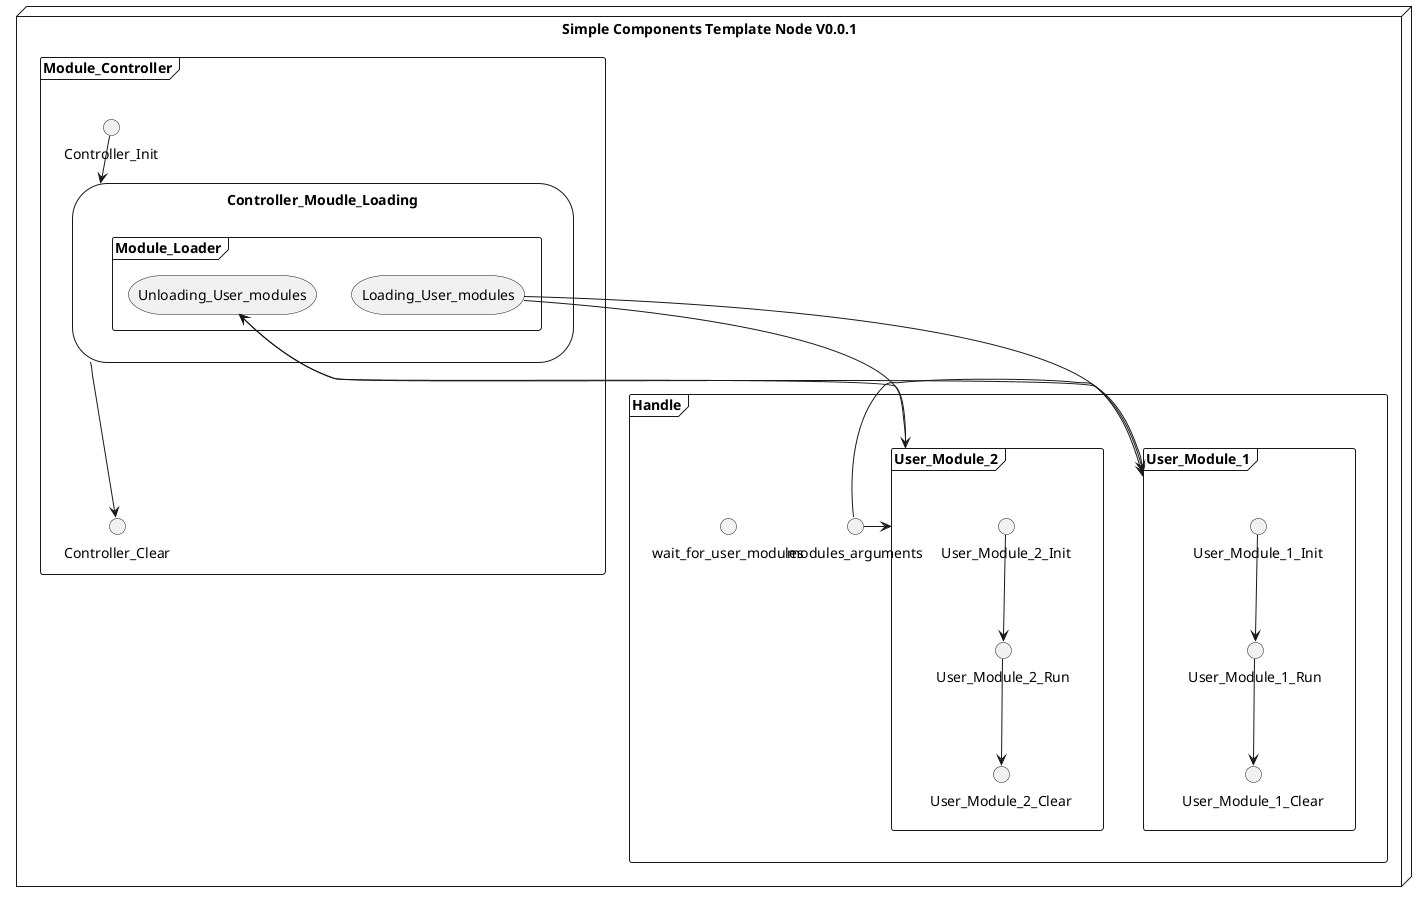 @startuml Overview v0.0.1

node "Simple Components Template Node V0.0.1"{
    frame "Handle" {
        modules_arguments -right-> User_Module_1
        modules_arguments -right-> User_Module_2

        interface wait_for_user_modules
    }

    frame "Module_Controller" {

        Controller_Init -down-> Controller_Moudle_Loading

        storage "Controller_Moudle_Loading"{
            
            frame "Module_Loader" {

                storage "Loading_User_modules"
                storage "Unloading_User_modules"

                Loading_User_modules -down-> User_Module_1  
                Loading_User_modules -down-> User_Module_2  

                frame "User_Module_1" {
                    User_Module_1_Init -down-> User_Module_1_Run
                    User_Module_1_Run -down-> User_Module_1_Clear
                }

                frame "User_Module_2" {
                    User_Module_2_Init -down-> User_Module_2_Run
                    User_Module_2_Run -down-> User_Module_2_Clear
                }
          
                User_Module_1 -down-> Unloading_User_modules  
                User_Module_2 -down-> Unloading_User_modules  

            }
        }

        Controller_Moudle_Loading -down-> Controller_Clear

    }
}

@enduml